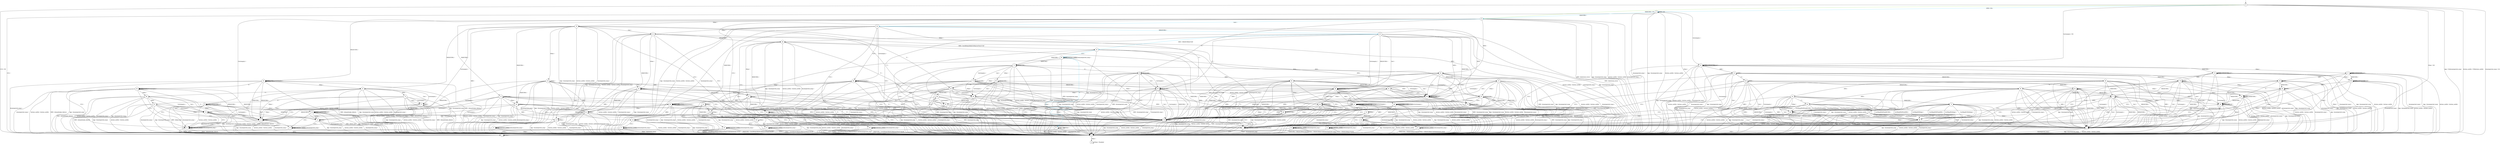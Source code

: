 digraph g {

	s0 [shape="circle" label="0"];
	s1 [shape="circle" label="1"];
	s2 [shape="circle" label="2"];
	s3 [shape="circle" label="3"];
	s4 [shape="circle" label="4"];
	s5 [shape="circle" label="5"];
	s6 [shape="circle" label="6"];
	s7 [shape="circle" label="7"];
	s8 [shape="circle" label="8"];
	s9 [shape="circle" label="9"];
	s10 [shape="circle" label="10"];
	s11 [shape="circle" label="11"];
	s12 [shape="circle" label="12"];
	s13 [shape="circle" label="13"];
	s14 [shape="circle" label="14"];
	s15 [shape="circle" label="15"];
	s16 [shape="circle" label="16"];
	s17 [shape="circle" label="17"];
	s18 [shape="circle" label="18"];
	s19 [shape="circle" label="19"];
	s20 [shape="circle" label="20"];
	s21 [shape="circle" label="21"];
	s22 [shape="circle" label="22"];
	s23 [shape="circle" label="23"];
	s24 [shape="circle" label="24"];
	s25 [shape="circle" label="25"];
	s26 [shape="circle" label="26"];
	s27 [shape="circle" label="27"];
	s28 [shape="circle" label="28"];
	s29 [shape="circle" label="29"];
	s30 [shape="circle" label="30"];
	s31 [shape="circle" label="31"];
	s32 [shape="circle" label="32"];
	s33 [shape="circle" label="33"];
	s34 [shape="circle" label="34"];
	s35 [shape="circle" label="35"];
	s36 [shape="circle" label="36"];
	s37 [shape="circle" label="37"];
	s38 [shape="circle" label="38"];
	s39 [shape="circle" label="39"];
	s40 [shape="circle" label="40"];
	s41 [shape="circle" label="41"];
	s42 [shape="circle" label="42"];
	s43 [shape="circle" label="43"];
	s44 [shape="circle" label="44"];
	s45 [shape="circle" label="45"];
	s46 [shape="circle" label="46"];
	s47 [shape="circle" label="47"];
	s48 [shape="circle" label="48"];
	s49 [shape="circle" label="49"];
	s50 [shape="circle" label="50"];
	s51 [shape="circle" label="51"];
	s52 [shape="circle" label="52"];
	s53 [shape="circle" label="53"];
	s54 [shape="circle" label="54"];
	s55 [shape="circle" label="55"];
	s56 [shape="circle" label="56"];
	s57 [shape="circle" label="57"];
	s58 [shape="circle" label="58"];
	s59 [shape="circle" label="59"];
	s60 [shape="circle" label="60"];
	s61 [shape="circle" label="61"];
	s62 [shape="circle" label="62"];
	s63 [shape="circle" label="63"];
	s64 [shape="circle" label="64"];
	s65 [shape="circle" label="65"];
	s66 [shape="circle" label="66"];
	s67 [shape="circle" label="67"];
	s68 [shape="circle" label="68"];
	s69 [shape="circle" label="69"];
	s70 [shape="circle" label="70"];
	s71 [shape="circle" label="71"];
	s72 [shape="circle" label="72"];
	s73 [shape="circle" label="73"];
	s74 [shape="circle" label="74"];
	s75 [shape="circle" label="75"];
	s76 [shape="circle" label="76"];
	s77 [shape="circle" label="77"];
	s78 [shape="circle" label="78"];
	s79 [shape="circle" label="79"];
	s80 [shape="circle" label="80"];
	s81 [shape="circle" label="81"];
	s82 [shape="circle" label="82"];
	s83 [shape="circle" label="83"];
	s84 [shape="circle" label="84"];
	s85 [shape="circle" label="85"];
	s86 [shape="circle" label="86"];
	s87 [shape="circle" label="87"];
	s88 [shape="circle" label="88"];
	s89 [shape="circle" label="89"];
	s90 [shape="circle" label="90"];
	s91 [shape="circle" label="91"];
	s92 [shape="circle" label="92"];
	s93 [shape="circle" label="93"];
	s94 [shape="circle" label="94"];
	s95 [shape="circle" label="95"];
	s96 [shape="circle" label="96"];
	s0 -> s2 [color="deepskyblue" label="HVR / CH+"];
	s0 -> s6 [color="chartreuse3" label="SH(ECDH) / CH"];
	s0 -> s5 [label="CCS / CH"];
	s0 -> s3 [label="App / CH|A(unexpected_msg)"];
	s0 -> s24 [label="Cert(empty) / CH"];
	s0 -> s3 [label="A(close_notify) / CH|A(close_notify)"];
	s0 -> s3 [label="A(unexpected_msg) / CH"];
	s0 -> s1 [label="Other / CH"];
	s1 -> s5 [label="CCS / -"];
	s1 -> s3 [label="App / A(unexpected_msg)"];
	s1 -> s3 [label="A(close_notify) / A(close_notify)"];
	s1 -> s3 [label="A(unexpected_msg) / -"];
	s1 -> s1 [label="Other / -"];
	s2 -> s2 [label="HVR / CH"];
	s2 -> s6 [color="deepskyblue" label="SH(ECDH) / -"];
	s2 -> s5 [label="CCS / -"];
	s2 -> s3 [label="App / A(unexpected_msg)"];
	s2 -> s24 [label="Cert(empty) / -"];
	s2 -> s3 [label="A(close_notify) / A(close_notify)"];
	s2 -> s3 [label="A(unexpected_msg) / -"];
	s2 -> s1 [label="Other / -"];
	s3 -> s4 [label="Other / -"];
	s4 -> s4 [label="Other / Disabled"];
	s5 -> s5 [label="Other / -"];
	s6 -> s62 [label="HVR / -"];
	s6 -> s15 [label="SH(ECDH) / -"];
	s6 -> s10 [label="SKE(ECDH) / -"];
	s6 -> s3 [label="SHD / A(internal_error)"];
	s6 -> s7 [label="CCS / -"];
	s6 -> s8 [label="F / -"];
	s6 -> s3 [label="App / A(unexpected_msg)"];
	s6 -> s44 [color="deepskyblue" label="Cert / -"];
	s6 -> s9 [label="Cert(empty) / -"];
	s6 -> s3 [label="A(close_notify) / A(close_notify)"];
	s6 -> s3 [label="A(unexpected_msg) / -"];
	s6 -> s18 [label="Other / -"];
	s7 -> s5 [label="CCS / -"];
	s7 -> s7 [label="App / -"];
	s7 -> s7 [label="A(close_notify) / -"];
	s7 -> s7 [label="A(unexpected_msg) / -"];
	s7 -> s3 [label="Other / A(unexpected_msg)"];
	s8 -> s82 [label="HVR / -"];
	s8 -> s20 [label="SH(ECDH) / -"];
	s8 -> s8 [label="SKE(ECDH) / -"];
	s8 -> s3 [label="SHD / A(unexpected_msg)"];
	s8 -> s7 [label="CCS / -"];
	s8 -> s20 [label="F / -"];
	s8 -> s3 [label="App / A(unexpected_msg)"];
	s8 -> s65 [label="Cert / -"];
	s8 -> s65 [label="Cert(empty) / -"];
	s8 -> s3 [label="A(close_notify) / A(close_notify)"];
	s8 -> s3 [label="A(unexpected_msg) / -"];
	s8 -> s42 [label="Other / -"];
	s9 -> s9 [label="HVR / -"];
	s9 -> s13 [label="SH(ECDH) / -"];
	s9 -> s9 [label="SKE(ECDH) / -"];
	s9 -> s3 [label="SHD / A(bad_cert)"];
	s9 -> s12 [label="CCS / -"];
	s9 -> s9 [label="F / -"];
	s9 -> s3 [label="App / A(unexpected_msg)"];
	s9 -> s13 [label="Cert / -"];
	s9 -> s13 [label="Cert(empty) / -"];
	s9 -> s3 [label="A(close_notify) / A(close_notify)"];
	s9 -> s3 [label="A(unexpected_msg) / -"];
	s9 -> s29 [label="Other / -"];
	s10 -> s10 [label="HVR / -"];
	s10 -> s14 [label="SH(ECDH) / -"];
	s10 -> s14 [label="SKE(ECDH) / -"];
	s10 -> s3 [label="SHD / A(handshake_failure)"];
	s10 -> s11 [label="CCS / -"];
	s10 -> s85 [label="F / -"];
	s10 -> s3 [label="App / A(unexpected_msg)"];
	s10 -> s10 [label="Cert / -"];
	s10 -> s10 [label="Cert(empty) / -"];
	s10 -> s3 [label="A(close_notify) / A(close_notify)"];
	s10 -> s3 [label="A(unexpected_msg) / -"];
	s10 -> s23 [label="Other / -"];
	s11 -> s5 [label="CCS / -"];
	s11 -> s11 [label="App / -"];
	s11 -> s11 [label="A(close_notify) / -"];
	s11 -> s11 [label="A(unexpected_msg) / -"];
	s11 -> s3 [label="Other / A(handshake_failure)"];
	s12 -> s5 [label="CCS / -"];
	s12 -> s12 [label="App / -"];
	s12 -> s12 [label="A(close_notify) / -"];
	s12 -> s12 [label="A(unexpected_msg) / -"];
	s12 -> s3 [label="Other / A(bad_cert)"];
	s13 -> s12 [label="CCS / -"];
	s13 -> s3 [label="App / A(unexpected_msg)"];
	s13 -> s3 [label="A(close_notify) / A(close_notify)"];
	s13 -> s3 [label="A(unexpected_msg) / -"];
	s13 -> s13 [label="Other / -"];
	s14 -> s11 [label="CCS / -"];
	s14 -> s3 [label="App / A(unexpected_msg)"];
	s14 -> s3 [label="A(close_notify) / A(close_notify)"];
	s14 -> s3 [label="A(unexpected_msg) / -"];
	s14 -> s14 [label="Other / -"];
	s15 -> s20 [label="HVR / -"];
	s15 -> s15 [label="SH(ECDH) / -"];
	s15 -> s14 [label="SKE(ECDH) / -"];
	s15 -> s16 [label="SHD / -"];
	s15 -> s7 [label="CCS / -"];
	s15 -> s20 [label="F / -"];
	s15 -> s3 [label="App / A(unexpected_msg)"];
	s15 -> s60 [label="Cert / -"];
	s15 -> s13 [label="Cert(empty) / -"];
	s15 -> s3 [label="A(close_notify) / A(close_notify)"];
	s15 -> s3 [label="A(unexpected_msg) / -"];
	s15 -> s39 [label="Other / -"];
	s16 -> s17 [label="CCS / -"];
	s16 -> s3 [label="App / A(unexpected_msg)"];
	s16 -> s3 [label="A(close_notify) / A(close_notify)"];
	s16 -> s3 [label="A(unexpected_msg) / -"];
	s16 -> s16 [label="Other / -"];
	s17 -> s5 [label="CCS / -"];
	s17 -> s17 [label="App / -"];
	s17 -> s17 [label="A(close_notify) / -"];
	s17 -> s17 [label="A(unexpected_msg) / -"];
	s17 -> s3 [label="Other / A(internal_error)"];
	s18 -> s63 [label="HVR / -"];
	s18 -> s39 [label="SH(ECDH) / -"];
	s18 -> s23 [label="SKE(ECDH) / -"];
	s18 -> s3 [label="SHD / -"];
	s18 -> s7 [label="CCS / -"];
	s18 -> s42 [label="F / -"];
	s18 -> s3 [label="App / A(unexpected_msg)"];
	s18 -> s55 [label="Cert / -"];
	s18 -> s29 [label="Cert(empty) / -"];
	s18 -> s3 [label="A(close_notify) / A(close_notify)"];
	s18 -> s3 [label="A(unexpected_msg) / -"];
	s18 -> s19 [label="Other / -"];
	s19 -> s20 [label="HVR / -"];
	s19 -> s39 [label="SH(ECDH) / -"];
	s19 -> s14 [label="SKE(ECDH) / -"];
	s19 -> s21 [label="SHD / -"];
	s19 -> s7 [label="CCS / -"];
	s19 -> s20 [label="F / -"];
	s19 -> s3 [label="App / A(unexpected_msg)"];
	s19 -> s30 [label="Cert / -"];
	s19 -> s13 [label="Cert(empty) / -"];
	s19 -> s3 [label="A(close_notify) / A(close_notify)"];
	s19 -> s3 [label="A(unexpected_msg) / -"];
	s19 -> s19 [label="Other / -"];
	s20 -> s7 [label="CCS / -"];
	s20 -> s3 [label="App / A(unexpected_msg)"];
	s20 -> s3 [label="A(close_notify) / A(close_notify)"];
	s20 -> s3 [label="A(unexpected_msg) / -"];
	s20 -> s20 [label="Other / -"];
	s21 -> s22 [label="CCS / -"];
	s21 -> s3 [label="App / A(unexpected_msg)"];
	s21 -> s3 [label="A(close_notify) / A(close_notify)"];
	s21 -> s3 [label="A(unexpected_msg) / -"];
	s21 -> s21 [label="Other / -"];
	s22 -> s5 [label="CCS / -"];
	s22 -> s22 [label="App / -"];
	s22 -> s22 [label="A(close_notify) / -"];
	s22 -> s22 [label="A(unexpected_msg) / -"];
	s22 -> s3 [label="Other / -"];
	s23 -> s73 [label="HVR / -"];
	s23 -> s3 [label="SHD / A(handshake_failure)"];
	s23 -> s11 [label="CCS / -"];
	s23 -> s86 [label="F / -"];
	s23 -> s3 [label="App / A(unexpected_msg)"];
	s23 -> s57 [label="Cert / -"];
	s23 -> s57 [label="Cert(empty) / -"];
	s23 -> s3 [label="A(close_notify) / A(close_notify)"];
	s23 -> s3 [label="A(unexpected_msg) / -"];
	s23 -> s14 [label="Other / -"];
	s24 -> s24 [label="HVR / -"];
	s24 -> s78 [label="SH(ECDH) / -"];
	s24 -> s24 [label="SKE(ECDH) / -"];
	s24 -> s25 [label="SHD / -"];
	s24 -> s7 [label="CCS / -"];
	s24 -> s24 [label="F / -"];
	s24 -> s3 [label="App / A(unexpected_msg)"];
	s24 -> s1 [label="Cert / -"];
	s24 -> s1 [label="Cert(empty) / -"];
	s24 -> s3 [label="A(close_notify) / A(close_notify)"];
	s24 -> s3 [label="A(unexpected_msg) / -"];
	s24 -> s27 [label="Other / -"];
	s25 -> s25 [label="HVR / -"];
	s25 -> s79 [label="SH(ECDH) / -"];
	s25 -> s26 [label="SKE(ECDH) / -"];
	s25 -> s1 [label="SHD / -"];
	s25 -> s7 [label="CCS / -"];
	s25 -> s40 [label="F / -"];
	s25 -> s3 [label="App / A(unexpected_msg)"];
	s25 -> s1 [label="Cert / -"];
	s25 -> s1 [label="Cert(empty) / -"];
	s25 -> s3 [label="A(close_notify) / A(close_notify)"];
	s25 -> s3 [label="A(unexpected_msg) / -"];
	s25 -> s28 [label="Other / -"];
	s26 -> s43 [label="HVR / -"];
	s26 -> s77 [label="SH(ECDH) / -"];
	s26 -> s1 [label="SKE(ECDH) / -"];
	s26 -> s1 [label="SHD / -"];
	s26 -> s7 [label="CCS / -"];
	s26 -> s93 [label="F / -"];
	s26 -> s3 [label="App / A(unexpected_msg)"];
	s26 -> s1 [label="Cert / -"];
	s26 -> s1 [label="Cert(empty) / -"];
	s26 -> s3 [label="A(close_notify) / A(close_notify)"];
	s26 -> s3 [label="A(unexpected_msg) / -"];
	s26 -> s58 [label="Other / -"];
	s27 -> s27 [label="HVR / -"];
	s27 -> s89 [label="SH(ECDH) / -"];
	s27 -> s27 [label="SKE(ECDH) / -"];
	s27 -> s28 [label="SHD / -"];
	s27 -> s7 [label="CCS / -"];
	s27 -> s27 [label="F / -"];
	s27 -> s3 [label="App / A(unexpected_msg)"];
	s27 -> s3 [label="A(close_notify) / A(close_notify)"];
	s27 -> s3 [label="A(unexpected_msg) / -"];
	s27 -> s1 [label="Other / -"];
	s28 -> s28 [label="HVR / -"];
	s28 -> s80 [label="SH(ECDH) / -"];
	s28 -> s58 [label="SKE(ECDH) / -"];
	s28 -> s7 [label="CCS / -"];
	s28 -> s41 [label="F / -"];
	s28 -> s3 [label="App / A(unexpected_msg)"];
	s28 -> s3 [label="A(close_notify) / A(close_notify)"];
	s28 -> s3 [label="A(unexpected_msg) / -"];
	s28 -> s1 [label="Other / -"];
	s29 -> s29 [label="HVR / -"];
	s29 -> s29 [label="SKE(ECDH) / -"];
	s29 -> s3 [label="SHD / A(bad_cert)"];
	s29 -> s12 [label="CCS / -"];
	s29 -> s29 [label="F / -"];
	s29 -> s3 [label="App / A(unexpected_msg)"];
	s29 -> s3 [label="A(close_notify) / A(close_notify)"];
	s29 -> s3 [label="A(unexpected_msg) / -"];
	s29 -> s13 [label="Other / -"];
	s30 -> s20 [label="HVR / -"];
	s30 -> s61 [label="SH(ECDH) / -"];
	s30 -> s31 [label="SKE(ECDH) / -"];
	s30 -> s21 [label="SHD / -"];
	s30 -> s7 [label="CCS / -"];
	s30 -> s20 [label="F / -"];
	s30 -> s3 [label="App / A(unexpected_msg)"];
	s30 -> s3 [label="A(close_notify) / A(close_notify)"];
	s30 -> s3 [label="A(unexpected_msg) / -"];
	s30 -> s30 [label="Other / -"];
	s31 -> s20 [label="HVR / -"];
	s31 -> s33 [label="SH(ECDH) / -"];
	s31 -> s32 [label="SHD / -"];
	s31 -> s7 [label="CCS / -"];
	s31 -> s20 [label="F / -"];
	s31 -> s3 [label="App / A(unexpected_msg)"];
	s31 -> s3 [label="A(close_notify) / A(close_notify)"];
	s31 -> s3 [label="A(unexpected_msg) / -"];
	s31 -> s31 [label="Other / -"];
	s32 -> s36 [label="HVR / -"];
	s32 -> s34 [label="SH(ECDH) / -"];
	s32 -> s35 [label="CCS / -"];
	s32 -> s36 [label="F / -"];
	s32 -> s3 [label="App / A(unexpected_msg)"];
	s32 -> s3 [label="A(close_notify) / A(close_notify)"];
	s32 -> s3 [label="A(unexpected_msg) / -"];
	s32 -> s32 [label="Other / -"];
	s33 -> s20 [label="HVR / -"];
	s33 -> s34 [label="SHD / -"];
	s33 -> s7 [label="CCS / -"];
	s33 -> s20 [label="F / -"];
	s33 -> s3 [label="App / A(unexpected_msg)"];
	s33 -> s3 [label="A(close_notify) / A(close_notify)"];
	s33 -> s3 [label="A(unexpected_msg) / -"];
	s33 -> s33 [label="Other / -"];
	s34 -> s37 [label="CCS / -"];
	s34 -> s3 [label="App / A(unexpected_msg)"];
	s34 -> s3 [label="A(close_notify) / A(close_notify)"];
	s34 -> s3 [label="A(unexpected_msg) / -"];
	s34 -> s34 [label="Other / -"];
	s35 -> s3 [label="SH(ECDH) / Cert(RSA)|CKE(ECDH)|CertVer|CCS|UM"];
	s35 -> s5 [label="CCS / -"];
	s35 -> s35 [label="App / -"];
	s35 -> s35 [label="A(close_notify) / -"];
	s35 -> s35 [label="A(unexpected_msg) / -"];
	s35 -> s3 [label="Other / Cert(RSA)|CKE(ECDH)|CertVer|CCS|F|A(internal_error)"];
	s36 -> s34 [label="SH(ECDH) / -"];
	s36 -> s38 [label="CCS / -"];
	s36 -> s3 [label="App / A(unexpected_msg)"];
	s36 -> s3 [label="A(close_notify) / A(close_notify)"];
	s36 -> s3 [label="A(unexpected_msg) / -"];
	s36 -> s36 [label="Other / -"];
	s37 -> s5 [label="CCS / -"];
	s37 -> s37 [label="App / -"];
	s37 -> s37 [label="A(close_notify) / -"];
	s37 -> s37 [label="A(unexpected_msg) / -"];
	s37 -> s3 [label="Other / Cert(RSA)|CKE(ECDH)|CertVer|CCS|UM"];
	s38 -> s3 [label="SH(ECDH) / Cert(RSA)|CKE(ECDH)|CertVer|CCS|UM"];
	s38 -> s5 [label="CCS / -"];
	s38 -> s38 [label="App / -"];
	s38 -> s38 [label="A(close_notify) / -"];
	s38 -> s38 [label="A(unexpected_msg) / -"];
	s38 -> s3 [label="Other / Cert(RSA)|CKE(ECDH)|CertVer|CCS|F|A(unexpected_msg)"];
	s39 -> s20 [label="HVR / -"];
	s39 -> s14 [label="SKE(ECDH) / -"];
	s39 -> s21 [label="SHD / -"];
	s39 -> s7 [label="CCS / -"];
	s39 -> s20 [label="F / -"];
	s39 -> s3 [label="App / A(unexpected_msg)"];
	s39 -> s61 [label="Cert / -"];
	s39 -> s13 [label="Cert(empty) / -"];
	s39 -> s3 [label="A(close_notify) / A(close_notify)"];
	s39 -> s3 [label="A(unexpected_msg) / -"];
	s39 -> s39 [label="Other / -"];
	s40 -> s40 [label="HVR / -"];
	s40 -> s81 [label="SH(ECDH) / -"];
	s40 -> s93 [label="SKE(ECDH) / -"];
	s40 -> s1 [label="SHD / -"];
	s40 -> s7 [label="CCS / -"];
	s40 -> s1 [label="F / -"];
	s40 -> s3 [label="App / A(unexpected_msg)"];
	s40 -> s1 [label="Cert / -"];
	s40 -> s1 [label="Cert(empty) / -"];
	s40 -> s3 [label="A(close_notify) / A(close_notify)"];
	s40 -> s3 [label="A(unexpected_msg) / -"];
	s40 -> s41 [label="Other / -"];
	s41 -> s41 [label="HVR / -"];
	s41 -> s41 [label="SH(ECDH) / -"];
	s41 -> s58 [label="SKE(ECDH) / -"];
	s41 -> s7 [label="CCS / -"];
	s41 -> s3 [label="App / A(unexpected_msg)"];
	s41 -> s3 [label="A(close_notify) / A(close_notify)"];
	s41 -> s3 [label="A(unexpected_msg) / -"];
	s41 -> s1 [label="Other / -"];
	s42 -> s84 [label="HVR / -"];
	s42 -> s90 [label="SKE(ECDH) / -"];
	s42 -> s3 [label="SHD / A(unexpected_msg)"];
	s42 -> s7 [label="CCS / -"];
	s42 -> s3 [label="App / A(unexpected_msg)"];
	s42 -> s68 [label="Cert / -"];
	s42 -> s68 [label="Cert(empty) / -"];
	s42 -> s3 [label="A(close_notify) / A(close_notify)"];
	s42 -> s3 [label="A(unexpected_msg) / -"];
	s42 -> s20 [label="Other / -"];
	s43 -> s1 [label="HVR / -"];
	s43 -> s75 [label="SH(ECDH) / -"];
	s43 -> s1 [label="SKE(ECDH) / -"];
	s43 -> s1 [label="SHD / -"];
	s43 -> s7 [label="CCS / -"];
	s43 -> s94 [label="F / -"];
	s43 -> s3 [label="App / A(unexpected_msg)"];
	s43 -> s1 [label="Cert / -"];
	s43 -> s1 [label="Cert(empty) / -"];
	s43 -> s3 [label="A(close_notify) / A(close_notify)"];
	s43 -> s3 [label="A(unexpected_msg) / -"];
	s43 -> s64 [label="Other / -"];
	s44 -> s69 [label="HVR / -"];
	s44 -> s60 [label="SH(ECDH) / -"];
	s44 -> s45 [color="deepskyblue" label="SKE(ECDH) / -"];
	s44 -> s3 [label="SHD / A(internal_error)"];
	s44 -> s7 [label="CCS / -"];
	s44 -> s65 [label="F / -"];
	s44 -> s3 [label="App / A(unexpected_msg)"];
	s44 -> s56 [label="Cert / -"];
	s44 -> s56 [label="Cert(empty) / -"];
	s44 -> s3 [label="A(close_notify) / A(close_notify)"];
	s44 -> s3 [label="A(unexpected_msg) / -"];
	s44 -> s55 [label="Other / -"];
	s45 -> s69 [label="HVR / -"];
	s45 -> s47 [label="SH(ECDH) / -"];
	s45 -> s46 [label="SKE(ECDH) / -"];
	s45 -> s59 [color="deepskyblue" label="SHD / CKE(ECDH)|CCS|F"];
	s45 -> s7 [label="CCS / -"];
	s45 -> s65 [label="F / -"];
	s45 -> s3 [label="App / A(unexpected_msg)"];
	s45 -> s46 [label="Cert / -"];
	s45 -> s46 [label="Cert(empty) / -"];
	s45 -> s3 [label="A(close_notify) / A(close_notify)"];
	s45 -> s3 [label="A(unexpected_msg) / -"];
	s45 -> s48 [label="Other / -"];
	s46 -> s20 [label="HVR / -"];
	s46 -> s47 [label="SH(ECDH) / -"];
	s46 -> s46 [label="SKE(ECDH) / -"];
	s46 -> s49 [label="SHD / -"];
	s46 -> s7 [label="CCS / -"];
	s46 -> s20 [label="F / -"];
	s46 -> s3 [label="App / A(unexpected_msg)"];
	s46 -> s46 [label="Cert / -"];
	s46 -> s46 [label="Cert(empty) / -"];
	s46 -> s3 [label="A(close_notify) / A(close_notify)"];
	s46 -> s3 [label="A(unexpected_msg) / -"];
	s46 -> s31 [label="Other / -"];
	s47 -> s20 [label="HVR / -"];
	s47 -> s47 [label="SH(ECDH) / -"];
	s47 -> s47 [label="SKE(ECDH) / -"];
	s47 -> s50 [label="SHD / -"];
	s47 -> s7 [label="CCS / -"];
	s47 -> s20 [label="F / -"];
	s47 -> s3 [label="App / A(unexpected_msg)"];
	s47 -> s47 [label="Cert / -"];
	s47 -> s47 [label="Cert(empty) / -"];
	s47 -> s3 [label="A(close_notify) / A(close_notify)"];
	s47 -> s3 [label="A(unexpected_msg) / -"];
	s47 -> s33 [label="Other / -"];
	s48 -> s70 [label="HVR / -"];
	s48 -> s33 [label="SH(ECDH) / -"];
	s48 -> s59 [label="SHD / Cert(RSA)|CKE(ECDH)|CertVer|CCS|F"];
	s48 -> s7 [label="CCS / -"];
	s48 -> s92 [label="F / -"];
	s48 -> s3 [label="App / A(unexpected_msg)"];
	s48 -> s3 [label="A(close_notify) / A(close_notify)"];
	s48 -> s3 [label="A(unexpected_msg) / -"];
	s48 -> s31 [label="Other / -"];
	s49 -> s50 [label="SH(ECDH) / -"];
	s49 -> s49 [label="SKE(ECDH) / -"];
	s49 -> s49 [label="SHD / -"];
	s49 -> s51 [label="CCS / -"];
	s49 -> s3 [label="App / A(unexpected_msg)"];
	s49 -> s49 [label="Cert / -"];
	s49 -> s49 [label="Cert(empty) / -"];
	s49 -> s3 [label="A(close_notify) / A(close_notify)"];
	s49 -> s3 [label="A(unexpected_msg) / -"];
	s49 -> s53 [label="Other / -"];
	s50 -> s52 [label="CCS / -"];
	s50 -> s3 [label="App / A(unexpected_msg)"];
	s50 -> s3 [label="A(close_notify) / A(close_notify)"];
	s50 -> s3 [label="A(unexpected_msg) / -"];
	s50 -> s50 [label="Other / -"];
	s51 -> s3 [label="SH(ECDH) / CKE(ECDH)|CCS|UM"];
	s51 -> s5 [label="CCS / -"];
	s51 -> s51 [label="App / -"];
	s51 -> s51 [label="A(close_notify) / -"];
	s51 -> s51 [label="A(unexpected_msg) / -"];
	s51 -> s3 [label="Other / CKE(ECDH)|CCS|F|A(internal_error)"];
	s52 -> s5 [label="CCS / -"];
	s52 -> s52 [label="App / -"];
	s52 -> s52 [label="A(close_notify) / -"];
	s52 -> s52 [label="A(unexpected_msg) / -"];
	s52 -> s3 [label="Other / CKE(ECDH)|CCS|UM"];
	s53 -> s50 [label="SH(ECDH) / -"];
	s53 -> s54 [label="CCS / -"];
	s53 -> s3 [label="App / A(unexpected_msg)"];
	s53 -> s3 [label="A(close_notify) / A(close_notify)"];
	s53 -> s3 [label="A(unexpected_msg) / -"];
	s53 -> s53 [label="Other / -"];
	s54 -> s3 [label="SH(ECDH) / CKE(ECDH)|CCS|UM"];
	s54 -> s5 [label="CCS / -"];
	s54 -> s54 [label="App / -"];
	s54 -> s54 [label="A(close_notify) / -"];
	s54 -> s54 [label="A(unexpected_msg) / -"];
	s54 -> s3 [label="Other / CKE(ECDH)|CCS|F|A(unexpected_msg)"];
	s55 -> s70 [label="HVR / -"];
	s55 -> s61 [label="SH(ECDH) / -"];
	s55 -> s48 [label="SKE(ECDH) / -"];
	s55 -> s3 [label="SHD / -"];
	s55 -> s7 [label="CCS / -"];
	s55 -> s68 [label="F / -"];
	s55 -> s3 [label="App / A(unexpected_msg)"];
	s55 -> s3 [label="A(close_notify) / A(close_notify)"];
	s55 -> s3 [label="A(unexpected_msg) / -"];
	s55 -> s30 [label="Other / -"];
	s56 -> s20 [label="HVR / -"];
	s56 -> s60 [label="SH(ECDH) / -"];
	s56 -> s46 [label="SKE(ECDH) / -"];
	s56 -> s16 [label="SHD / -"];
	s56 -> s7 [label="CCS / -"];
	s56 -> s20 [label="F / -"];
	s56 -> s3 [label="App / A(unexpected_msg)"];
	s56 -> s56 [label="Cert / -"];
	s56 -> s56 [label="Cert(empty) / -"];
	s56 -> s3 [label="A(close_notify) / A(close_notify)"];
	s56 -> s3 [label="A(unexpected_msg) / -"];
	s56 -> s30 [label="Other / -"];
	s57 -> s57 [label="HVR / -"];
	s57 -> s3 [label="SHD / A(handshake_failure)"];
	s57 -> s11 [label="CCS / -"];
	s57 -> s76 [label="F / -"];
	s57 -> s3 [label="App / A(unexpected_msg)"];
	s57 -> s3 [label="A(close_notify) / A(close_notify)"];
	s57 -> s3 [label="A(unexpected_msg) / -"];
	s57 -> s14 [label="Other / -"];
	s58 -> s64 [label="HVR / -"];
	s58 -> s58 [label="SH(ECDH) / -"];
	s58 -> s7 [label="CCS / -"];
	s58 -> s58 [label="F / -"];
	s58 -> s3 [label="App / A(unexpected_msg)"];
	s58 -> s3 [label="A(close_notify) / A(close_notify)"];
	s58 -> s3 [label="A(unexpected_msg) / -"];
	s58 -> s1 [label="Other / -"];
	s59 -> s3 [label="HVR / A(unexpected_msg)"];
	s59 -> s71 [label="SH(ECDH) / -"];
	s59 -> s66 [color="deepskyblue" label="CCS / -"];
	s59 -> s3 [label="App / A(unexpected_msg)"];
	s59 -> s3 [label="A(close_notify) / A(close_notify)"];
	s59 -> s3 [label="A(unexpected_msg) / -"];
	s59 -> s20 [label="Other / -"];
	s60 -> s20 [label="HVR / -"];
	s60 -> s60 [label="SH(ECDH) / -"];
	s60 -> s14 [label="SKE(ECDH) / -"];
	s60 -> s16 [label="SHD / -"];
	s60 -> s7 [label="CCS / -"];
	s60 -> s20 [label="F / -"];
	s60 -> s3 [label="App / A(unexpected_msg)"];
	s60 -> s60 [label="Cert / -"];
	s60 -> s60 [label="Cert(empty) / -"];
	s60 -> s3 [label="A(close_notify) / A(close_notify)"];
	s60 -> s3 [label="A(unexpected_msg) / -"];
	s60 -> s61 [label="Other / -"];
	s61 -> s20 [label="HVR / -"];
	s61 -> s14 [label="SKE(ECDH) / -"];
	s61 -> s21 [label="SHD / -"];
	s61 -> s7 [label="CCS / -"];
	s61 -> s20 [label="F / -"];
	s61 -> s3 [label="App / A(unexpected_msg)"];
	s61 -> s3 [label="A(close_notify) / A(close_notify)"];
	s61 -> s3 [label="A(unexpected_msg) / -"];
	s61 -> s61 [label="Other / -"];
	s62 -> s20 [label="HVR / -"];
	s62 -> s20 [label="SH(ECDH) / -"];
	s62 -> s74 [label="SKE(ECDH) / -"];
	s62 -> s3 [label="SHD / A(unexpected_msg)"];
	s62 -> s7 [label="CCS / -"];
	s62 -> s82 [label="F / -"];
	s62 -> s3 [label="App / A(unexpected_msg)"];
	s62 -> s69 [label="Cert / -"];
	s62 -> s69 [label="Cert(empty) / -"];
	s62 -> s3 [label="A(close_notify) / A(close_notify)"];
	s62 -> s3 [label="A(unexpected_msg) / -"];
	s62 -> s63 [label="Other / -"];
	s63 -> s63 [label="SKE(ECDH) / -"];
	s63 -> s3 [label="SHD / A(unexpected_msg)"];
	s63 -> s7 [label="CCS / -"];
	s63 -> s84 [label="F / -"];
	s63 -> s3 [label="App / A(unexpected_msg)"];
	s63 -> s70 [label="Cert / -"];
	s63 -> s70 [label="Cert(empty) / -"];
	s63 -> s3 [label="A(close_notify) / A(close_notify)"];
	s63 -> s3 [label="A(unexpected_msg) / -"];
	s63 -> s20 [label="Other / -"];
	s64 -> s96 [label="SH(ECDH) / -"];
	s64 -> s7 [label="CCS / -"];
	s64 -> s64 [label="F / -"];
	s64 -> s3 [label="App / A(unexpected_msg)"];
	s64 -> s3 [label="A(close_notify) / A(close_notify)"];
	s64 -> s3 [label="A(unexpected_msg) / -"];
	s64 -> s1 [label="Other / -"];
	s65 -> s69 [label="HVR / -"];
	s65 -> s20 [label="SH(ECDH) / -"];
	s65 -> s65 [label="SKE(ECDH) / -"];
	s65 -> s3 [label="SHD / A(unexpected_msg)"];
	s65 -> s7 [label="CCS / -"];
	s65 -> s20 [label="F / -"];
	s65 -> s3 [label="App / A(unexpected_msg)"];
	s65 -> s20 [label="Cert / -"];
	s65 -> s20 [label="Cert(empty) / -"];
	s65 -> s3 [label="A(close_notify) / A(close_notify)"];
	s65 -> s3 [label="A(unexpected_msg) / -"];
	s65 -> s68 [label="Other / -"];
	s66 -> s3 [label="HVR / A(unexpected_msg)"];
	s66 -> s71 [label="SH(ECDH) / -"];
	s66 -> s5 [label="CCS / -"];
	s66 -> s67 [color="deepskyblue" label="F / -"];
	s66 -> s66 [label="App / -"];
	s66 -> s66 [label="A(close_notify) / -"];
	s66 -> s66 [label="A(unexpected_msg) / -"];
	s66 -> s20 [label="Other / -"];
	s67 -> s5 [label="CCS / -"];
	s67 -> s67 [label="App / App"];
	s67 -> s3 [label="A(close_notify) / A(close_notify)"];
	s67 -> s3 [label="A(unexpected_msg) / -"];
	s67 -> s67 [label="Other / -"];
	s68 -> s88 [label="HVR / -"];
	s68 -> s92 [label="SKE(ECDH) / -"];
	s68 -> s3 [label="SHD / A(unexpected_msg)"];
	s68 -> s7 [label="CCS / -"];
	s68 -> s3 [label="App / A(unexpected_msg)"];
	s68 -> s3 [label="A(close_notify) / A(close_notify)"];
	s68 -> s3 [label="A(unexpected_msg) / -"];
	s68 -> s20 [label="Other / -"];
	s69 -> s20 [label="HVR / -"];
	s69 -> s20 [label="SH(ECDH) / -"];
	s69 -> s69 [label="SKE(ECDH) / -"];
	s69 -> s3 [label="SHD / A(unexpected_msg)"];
	s69 -> s7 [label="CCS / -"];
	s69 -> s69 [label="F / -"];
	s69 -> s3 [label="App / A(unexpected_msg)"];
	s69 -> s20 [label="Cert / -"];
	s69 -> s20 [label="Cert(empty) / -"];
	s69 -> s3 [label="A(close_notify) / A(close_notify)"];
	s69 -> s3 [label="A(unexpected_msg) / -"];
	s69 -> s70 [label="Other / -"];
	s70 -> s70 [label="SKE(ECDH) / -"];
	s70 -> s3 [label="SHD / A(unexpected_msg)"];
	s70 -> s7 [label="CCS / -"];
	s70 -> s88 [label="F / -"];
	s70 -> s3 [label="App / A(unexpected_msg)"];
	s70 -> s3 [label="A(close_notify) / A(close_notify)"];
	s70 -> s3 [label="A(unexpected_msg) / -"];
	s70 -> s20 [label="Other / -"];
	s71 -> s62 [label="HVR / -"];
	s71 -> s20 [label="SH(ECDH) / -"];
	s71 -> s71 [label="SKE(ECDH) / -"];
	s71 -> s3 [label="SHD / A(unexpected_msg)"];
	s71 -> s7 [label="CCS / -"];
	s71 -> s8 [label="F / -"];
	s71 -> s3 [label="App / A(unexpected_msg)"];
	s71 -> s72 [label="Cert / -"];
	s71 -> s72 [label="Cert(empty) / -"];
	s71 -> s3 [label="A(close_notify) / A(close_notify)"];
	s71 -> s3 [label="A(unexpected_msg) / -"];
	s71 -> s83 [label="Other / -"];
	s72 -> s69 [label="HVR / -"];
	s72 -> s20 [label="SH(ECDH) / -"];
	s72 -> s72 [label="SKE(ECDH) / -"];
	s72 -> s3 [label="SHD / A(unexpected_msg)"];
	s72 -> s7 [label="CCS / -"];
	s72 -> s65 [label="F / -"];
	s72 -> s3 [label="App / A(unexpected_msg)"];
	s72 -> s20 [label="Cert / -"];
	s72 -> s20 [label="Cert(empty) / -"];
	s72 -> s3 [label="A(close_notify) / A(close_notify)"];
	s72 -> s3 [label="A(unexpected_msg) / -"];
	s72 -> s68 [label="Other / -"];
	s73 -> s3 [label="SHD / A(handshake_failure)"];
	s73 -> s11 [label="CCS / -"];
	s73 -> s87 [label="F / -"];
	s73 -> s3 [label="App / A(unexpected_msg)"];
	s73 -> s57 [label="Cert / -"];
	s73 -> s57 [label="Cert(empty) / -"];
	s73 -> s3 [label="A(close_notify) / A(close_notify)"];
	s73 -> s3 [label="A(unexpected_msg) / -"];
	s73 -> s14 [label="Other / -"];
	s74 -> s20 [label="HVR / -"];
	s74 -> s20 [label="SH(ECDH) / -"];
	s74 -> s20 [label="SKE(ECDH) / -"];
	s74 -> s3 [label="SHD / A(unexpected_msg)"];
	s74 -> s7 [label="CCS / -"];
	s74 -> s91 [label="F / -"];
	s74 -> s3 [label="App / A(unexpected_msg)"];
	s74 -> s69 [label="Cert / -"];
	s74 -> s69 [label="Cert(empty) / -"];
	s74 -> s3 [label="A(close_notify) / A(close_notify)"];
	s74 -> s3 [label="A(unexpected_msg) / -"];
	s74 -> s63 [label="Other / -"];
	s75 -> s96 [label="CertReq(RSASign) / -"];
	s75 -> s96 [label="CertReq(RSAFixedECDH) / -"];
	s75 -> s96 [label="CertReq(RSAFixedDH) / -"];
	s75 -> s96 [label="CertReq(DSSSign) / -"];
	s75 -> s96 [label="CertReq(DSSFixedDH) / -"];
	s75 -> s96 [label="CertReq(ECDSASign) / -"];
	s75 -> s7 [label="CCS / -"];
	s75 -> s95 [label="F / -"];
	s75 -> s3 [label="App / A(unexpected_msg)"];
	s75 -> s3 [label="A(close_notify) / A(close_notify)"];
	s75 -> s3 [label="A(unexpected_msg) / -"];
	s75 -> s1 [label="Other / -"];
	s76 -> s76 [label="HVR / -"];
	s76 -> s3 [label="SHD / A(handshake_failure)"];
	s76 -> s11 [label="CCS / -"];
	s76 -> s3 [label="App / A(unexpected_msg)"];
	s76 -> s3 [label="A(close_notify) / A(close_notify)"];
	s76 -> s3 [label="A(unexpected_msg) / -"];
	s76 -> s14 [label="Other / -"];
	s77 -> s75 [label="HVR / -"];
	s77 -> s1 [label="SH(ECDH) / -"];
	s77 -> s1 [label="SKE(ECDH) / -"];
	s77 -> s1 [label="SHD / -"];
	s77 -> s7 [label="CCS / -"];
	s77 -> s77 [label="F / -"];
	s77 -> s3 [label="App / A(unexpected_msg)"];
	s77 -> s1 [label="Cert / -"];
	s77 -> s1 [label="Cert(empty) / -"];
	s77 -> s3 [label="A(close_notify) / A(close_notify)"];
	s77 -> s3 [label="A(unexpected_msg) / -"];
	s77 -> s58 [label="Other / -"];
	s78 -> s78 [label="HVR / -"];
	s78 -> s1 [label="SH(ECDH) / -"];
	s78 -> s78 [label="SKE(ECDH) / -"];
	s78 -> s79 [label="SHD / -"];
	s78 -> s7 [label="CCS / -"];
	s78 -> s78 [label="F / -"];
	s78 -> s3 [label="App / A(unexpected_msg)"];
	s78 -> s1 [label="Cert / -"];
	s78 -> s1 [label="Cert(empty) / -"];
	s78 -> s3 [label="A(close_notify) / A(close_notify)"];
	s78 -> s3 [label="A(unexpected_msg) / -"];
	s78 -> s89 [label="Other / -"];
	s79 -> s79 [label="HVR / -"];
	s79 -> s1 [label="SH(ECDH) / -"];
	s79 -> s77 [label="SKE(ECDH) / -"];
	s79 -> s1 [label="SHD / -"];
	s79 -> s7 [label="CCS / -"];
	s79 -> s81 [label="F / -"];
	s79 -> s3 [label="App / A(unexpected_msg)"];
	s79 -> s1 [label="Cert / -"];
	s79 -> s1 [label="Cert(empty) / -"];
	s79 -> s3 [label="A(close_notify) / A(close_notify)"];
	s79 -> s3 [label="A(unexpected_msg) / -"];
	s79 -> s80 [label="Other / -"];
	s80 -> s80 [label="HVR / -"];
	s80 -> s58 [label="SKE(ECDH) / -"];
	s80 -> s7 [label="CCS / -"];
	s80 -> s41 [label="F / -"];
	s80 -> s3 [label="App / A(unexpected_msg)"];
	s80 -> s3 [label="A(close_notify) / A(close_notify)"];
	s80 -> s3 [label="A(unexpected_msg) / -"];
	s80 -> s1 [label="Other / -"];
	s81 -> s81 [label="HVR / -"];
	s81 -> s1 [label="SH(ECDH) / -"];
	s81 -> s77 [label="SKE(ECDH) / -"];
	s81 -> s1 [label="SHD / -"];
	s81 -> s7 [label="CCS / -"];
	s81 -> s1 [label="F / -"];
	s81 -> s3 [label="App / A(unexpected_msg)"];
	s81 -> s1 [label="Cert / -"];
	s81 -> s1 [label="Cert(empty) / -"];
	s81 -> s3 [label="A(close_notify) / A(close_notify)"];
	s81 -> s3 [label="A(unexpected_msg) / -"];
	s81 -> s41 [label="Other / -"];
	s82 -> s20 [label="HVR / -"];
	s82 -> s20 [label="SH(ECDH) / -"];
	s82 -> s91 [label="SKE(ECDH) / -"];
	s82 -> s3 [label="SHD / A(unexpected_msg)"];
	s82 -> s7 [label="CCS / -"];
	s82 -> s20 [label="F / -"];
	s82 -> s3 [label="App / A(unexpected_msg)"];
	s82 -> s69 [label="Cert / -"];
	s82 -> s69 [label="Cert(empty) / -"];
	s82 -> s3 [label="A(close_notify) / A(close_notify)"];
	s82 -> s3 [label="A(unexpected_msg) / -"];
	s82 -> s84 [label="Other / -"];
	s83 -> s63 [label="HVR / -"];
	s83 -> s83 [label="SKE(ECDH) / -"];
	s83 -> s3 [label="SHD / A(unexpected_msg)"];
	s83 -> s7 [label="CCS / -"];
	s83 -> s42 [label="F / -"];
	s83 -> s3 [label="App / A(unexpected_msg)"];
	s83 -> s68 [label="Cert / -"];
	s83 -> s68 [label="Cert(empty) / -"];
	s83 -> s3 [label="A(close_notify) / A(close_notify)"];
	s83 -> s3 [label="A(unexpected_msg) / -"];
	s83 -> s20 [label="Other / -"];
	s84 -> s84 [label="SKE(ECDH) / -"];
	s84 -> s3 [label="SHD / A(unexpected_msg)"];
	s84 -> s7 [label="CCS / -"];
	s84 -> s3 [label="App / A(unexpected_msg)"];
	s84 -> s88 [label="Cert / -"];
	s84 -> s88 [label="Cert(empty) / -"];
	s84 -> s3 [label="A(close_notify) / A(close_notify)"];
	s84 -> s3 [label="A(unexpected_msg) / -"];
	s84 -> s20 [label="Other / -"];
	s85 -> s85 [label="HVR / -"];
	s85 -> s14 [label="SH(ECDH) / -"];
	s85 -> s14 [label="SKE(ECDH) / -"];
	s85 -> s3 [label="SHD / A(handshake_failure)"];
	s85 -> s11 [label="CCS / -"];
	s85 -> s14 [label="F / -"];
	s85 -> s3 [label="App / A(unexpected_msg)"];
	s85 -> s85 [label="Cert / -"];
	s85 -> s85 [label="Cert(empty) / -"];
	s85 -> s3 [label="A(close_notify) / A(close_notify)"];
	s85 -> s3 [label="A(unexpected_msg) / -"];
	s85 -> s86 [label="Other / -"];
	s86 -> s87 [label="HVR / -"];
	s86 -> s3 [label="SHD / A(handshake_failure)"];
	s86 -> s11 [label="CCS / -"];
	s86 -> s3 [label="App / A(unexpected_msg)"];
	s86 -> s76 [label="Cert / -"];
	s86 -> s76 [label="Cert(empty) / -"];
	s86 -> s3 [label="A(close_notify) / A(close_notify)"];
	s86 -> s3 [label="A(unexpected_msg) / -"];
	s86 -> s14 [label="Other / -"];
	s87 -> s3 [label="SHD / A(handshake_failure)"];
	s87 -> s11 [label="CCS / -"];
	s87 -> s3 [label="App / A(unexpected_msg)"];
	s87 -> s76 [label="Cert / -"];
	s87 -> s76 [label="Cert(empty) / -"];
	s87 -> s3 [label="A(close_notify) / A(close_notify)"];
	s87 -> s3 [label="A(unexpected_msg) / -"];
	s87 -> s14 [label="Other / -"];
	s88 -> s88 [label="SKE(ECDH) / -"];
	s88 -> s3 [label="SHD / A(unexpected_msg)"];
	s88 -> s7 [label="CCS / -"];
	s88 -> s3 [label="App / A(unexpected_msg)"];
	s88 -> s3 [label="A(close_notify) / A(close_notify)"];
	s88 -> s3 [label="A(unexpected_msg) / -"];
	s88 -> s20 [label="Other / -"];
	s89 -> s89 [label="HVR / -"];
	s89 -> s89 [label="SKE(ECDH) / -"];
	s89 -> s80 [label="SHD / -"];
	s89 -> s7 [label="CCS / -"];
	s89 -> s89 [label="F / -"];
	s89 -> s3 [label="App / A(unexpected_msg)"];
	s89 -> s3 [label="A(close_notify) / A(close_notify)"];
	s89 -> s3 [label="A(unexpected_msg) / -"];
	s89 -> s1 [label="Other / -"];
	s90 -> s84 [label="HVR / -"];
	s90 -> s3 [label="SHD / A(unexpected_msg)"];
	s90 -> s7 [label="CCS / -"];
	s90 -> s3 [label="App / A(unexpected_msg)"];
	s90 -> s92 [label="Cert / -"];
	s90 -> s92 [label="Cert(empty) / -"];
	s90 -> s3 [label="A(close_notify) / A(close_notify)"];
	s90 -> s3 [label="A(unexpected_msg) / -"];
	s90 -> s20 [label="Other / -"];
	s91 -> s20 [label="HVR / -"];
	s91 -> s20 [label="SH(ECDH) / -"];
	s91 -> s20 [label="SKE(ECDH) / -"];
	s91 -> s3 [label="SHD / A(unexpected_msg)"];
	s91 -> s7 [label="CCS / -"];
	s91 -> s20 [label="F / -"];
	s91 -> s3 [label="App / A(unexpected_msg)"];
	s91 -> s69 [label="Cert / -"];
	s91 -> s69 [label="Cert(empty) / -"];
	s91 -> s3 [label="A(close_notify) / A(close_notify)"];
	s91 -> s3 [label="A(unexpected_msg) / -"];
	s91 -> s84 [label="Other / -"];
	s92 -> s88 [label="HVR / -"];
	s92 -> s3 [label="SHD / A(unexpected_msg)"];
	s92 -> s7 [label="CCS / -"];
	s92 -> s3 [label="App / A(unexpected_msg)"];
	s92 -> s3 [label="A(close_notify) / A(close_notify)"];
	s92 -> s3 [label="A(unexpected_msg) / -"];
	s92 -> s20 [label="Other / -"];
	s93 -> s94 [label="HVR / -"];
	s93 -> s77 [label="SH(ECDH) / -"];
	s93 -> s1 [label="SKE(ECDH) / -"];
	s93 -> s1 [label="SHD / -"];
	s93 -> s7 [label="CCS / -"];
	s93 -> s1 [label="F / -"];
	s93 -> s3 [label="App / A(unexpected_msg)"];
	s93 -> s1 [label="Cert / -"];
	s93 -> s1 [label="Cert(empty) / -"];
	s93 -> s3 [label="A(close_notify) / A(close_notify)"];
	s93 -> s3 [label="A(unexpected_msg) / -"];
	s93 -> s58 [label="Other / -"];
	s94 -> s95 [label="SH(ECDH) / -"];
	s94 -> s64 [label="CertReq(RSASign) / -"];
	s94 -> s64 [label="CertReq(RSAFixedECDH) / -"];
	s94 -> s64 [label="CertReq(RSAFixedDH) / -"];
	s94 -> s64 [label="CertReq(DSSSign) / -"];
	s94 -> s64 [label="CertReq(DSSFixedDH) / -"];
	s94 -> s64 [label="CertReq(ECDSASign) / -"];
	s94 -> s7 [label="CCS / -"];
	s94 -> s3 [label="App / A(unexpected_msg)"];
	s94 -> s3 [label="A(close_notify) / A(close_notify)"];
	s94 -> s3 [label="A(unexpected_msg) / -"];
	s94 -> s1 [label="Other / -"];
	s95 -> s96 [label="CertReq(RSASign) / -"];
	s95 -> s96 [label="CertReq(RSAFixedECDH) / -"];
	s95 -> s96 [label="CertReq(RSAFixedDH) / -"];
	s95 -> s96 [label="CertReq(DSSSign) / -"];
	s95 -> s96 [label="CertReq(DSSFixedDH) / -"];
	s95 -> s96 [label="CertReq(ECDSASign) / -"];
	s95 -> s7 [label="CCS / -"];
	s95 -> s3 [label="App / A(unexpected_msg)"];
	s95 -> s3 [label="A(close_notify) / A(close_notify)"];
	s95 -> s3 [label="A(unexpected_msg) / -"];
	s95 -> s1 [label="Other / -"];
	s96 -> s7 [label="CCS / -"];
	s96 -> s3 [label="App / A(unexpected_msg)"];
	s96 -> s3 [label="A(close_notify) / A(close_notify)"];
	s96 -> s3 [label="A(unexpected_msg) / -"];
	s96 -> s1 [label="Other / -"];

__start0 [label="" shape="none" width="0" height="0"];
__start0 -> s0;

}
